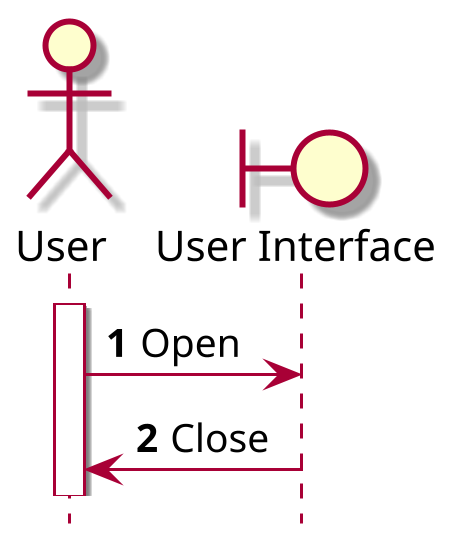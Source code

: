 @startuml UC0_GeneralUC

skin rose
scale 3
hide footbox

actor "User" as user
boundary "User Interface" as ui

autonumber
user++
user -> ui: Open
ui -> user : Close

@enduml